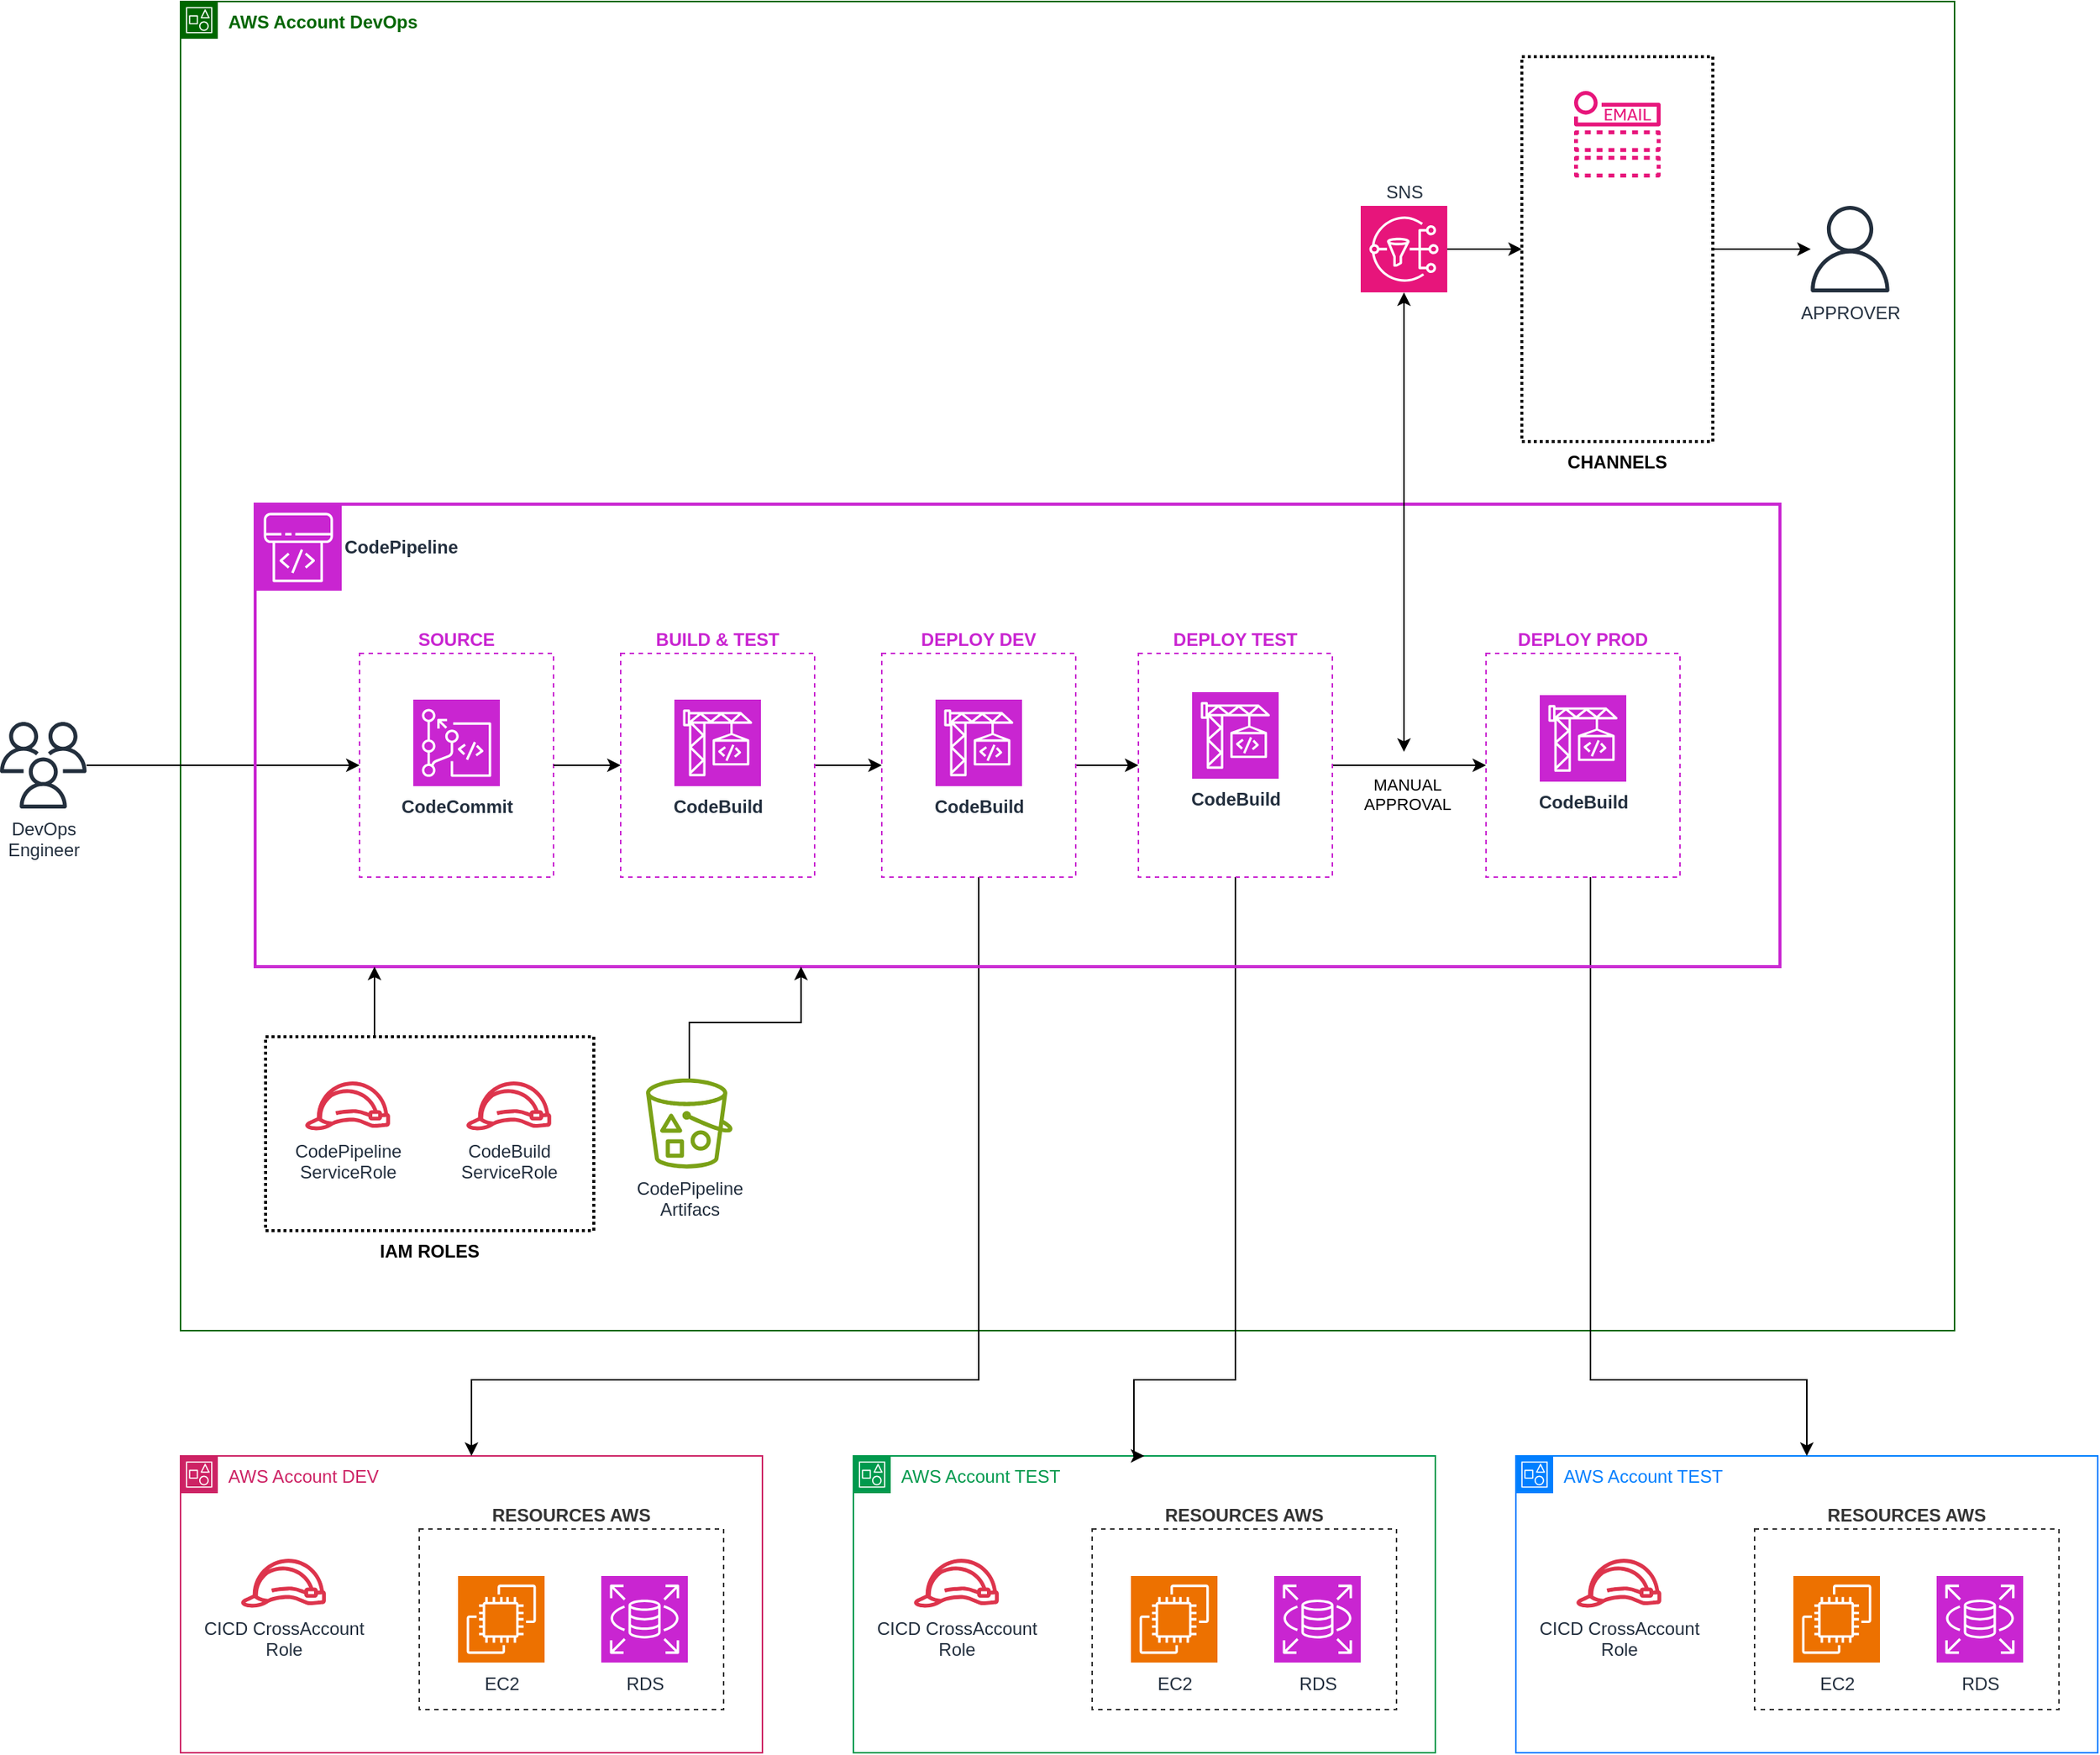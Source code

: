 <mxfile version="22.1.7" type="github">
  <diagram id="Ht1M8jgEwFfnCIfOTk4-" name="Page-1">
    <mxGraphModel dx="2385" dy="1413" grid="0" gridSize="10" guides="1" tooltips="1" connect="1" arrows="1" fold="1" page="1" pageScale="1" pageWidth="1169" pageHeight="827" math="0" shadow="0">
      <root>
        <mxCell id="0" />
        <mxCell id="1" parent="0" />
        <mxCell id="bBEaQ5eF0XYPvnPeb59N-3" value="&lt;font color=&quot;#006600&quot;&gt;AWS Account DevOps&lt;/font&gt;" style="points=[[0,0],[0.25,0],[0.5,0],[0.75,0],[1,0],[1,0.25],[1,0.5],[1,0.75],[1,1],[0.75,1],[0.5,1],[0.25,1],[0,1],[0,0.75],[0,0.5],[0,0.25]];outlineConnect=0;gradientColor=none;html=1;whiteSpace=wrap;fontSize=12;fontStyle=1;container=0;pointerEvents=0;collapsible=0;recursiveResize=0;shape=mxgraph.aws4.group;grIcon=mxgraph.aws4.group_account;strokeColor=#006600;fillColor=none;verticalAlign=top;align=left;spacingLeft=30;fontColor=#CD2264;dashed=0;" vertex="1" parent="1">
          <mxGeometry x="160" y="83" width="1189" height="891" as="geometry" />
        </mxCell>
        <mxCell id="bBEaQ5eF0XYPvnPeb59N-60" style="edgeStyle=orthogonalEdgeStyle;rounded=0;orthogonalLoop=1;jettySize=auto;html=1;entryX=0;entryY=0.5;entryDx=0;entryDy=0;" edge="1" parent="1" source="bBEaQ5eF0XYPvnPeb59N-4" target="bBEaQ5eF0XYPvnPeb59N-18">
          <mxGeometry relative="1" as="geometry" />
        </mxCell>
        <mxCell id="bBEaQ5eF0XYPvnPeb59N-4" value="DevOps&lt;br&gt;Engineer" style="sketch=0;outlineConnect=0;fontColor=#232F3E;gradientColor=none;fillColor=#232F3D;strokeColor=none;dashed=0;verticalLabelPosition=bottom;verticalAlign=top;align=center;html=1;fontSize=12;fontStyle=0;aspect=fixed;pointerEvents=1;shape=mxgraph.aws4.users;" vertex="1" parent="1">
          <mxGeometry x="39" y="566" width="58" height="58" as="geometry" />
        </mxCell>
        <mxCell id="bBEaQ5eF0XYPvnPeb59N-48" value="AWS Account TEST" style="points=[[0,0],[0.25,0],[0.5,0],[0.75,0],[1,0],[1,0.25],[1,0.5],[1,0.75],[1,1],[0.75,1],[0.5,1],[0.25,1],[0,1],[0,0.75],[0,0.5],[0,0.25]];outlineConnect=0;gradientColor=none;html=1;whiteSpace=wrap;fontSize=12;fontStyle=0;container=1;pointerEvents=0;collapsible=0;recursiveResize=0;shape=mxgraph.aws4.group;grIcon=mxgraph.aws4.group_account;strokeColor=#00994D;fillColor=none;verticalAlign=top;align=left;spacingLeft=30;fontColor=#00994D;dashed=0;" vertex="1" parent="1">
          <mxGeometry x="611" y="1058" width="390" height="199" as="geometry" />
        </mxCell>
        <mxCell id="bBEaQ5eF0XYPvnPeb59N-49" value="CICD CrossAccount&lt;br&gt;Role" style="sketch=0;outlineConnect=0;fontColor=#232F3E;gradientColor=none;fillColor=#DD344C;strokeColor=none;dashed=0;verticalLabelPosition=bottom;verticalAlign=top;align=center;html=1;fontSize=12;fontStyle=0;aspect=fixed;pointerEvents=1;shape=mxgraph.aws4.role;" vertex="1" parent="bBEaQ5eF0XYPvnPeb59N-48">
          <mxGeometry x="40" y="69" width="58" height="32.72" as="geometry" />
        </mxCell>
        <mxCell id="bBEaQ5eF0XYPvnPeb59N-50" value="" style="group" vertex="1" connectable="0" parent="bBEaQ5eF0XYPvnPeb59N-48">
          <mxGeometry x="160" y="49" width="204" height="121" as="geometry" />
        </mxCell>
        <mxCell id="bBEaQ5eF0XYPvnPeb59N-51" value="RESOURCES AWS" style="rounded=1;arcSize=0;dashed=1;fillColor=none;gradientColor=none;strokeWidth=1;strokeColor=#333333;labelPosition=center;verticalLabelPosition=top;align=center;verticalAlign=bottom;fontStyle=1;fontColor=#333333;" vertex="1" parent="bBEaQ5eF0XYPvnPeb59N-50">
          <mxGeometry width="204" height="121" as="geometry" />
        </mxCell>
        <mxCell id="bBEaQ5eF0XYPvnPeb59N-52" value="EC2" style="sketch=0;points=[[0,0,0],[0.25,0,0],[0.5,0,0],[0.75,0,0],[1,0,0],[0,1,0],[0.25,1,0],[0.5,1,0],[0.75,1,0],[1,1,0],[0,0.25,0],[0,0.5,0],[0,0.75,0],[1,0.25,0],[1,0.5,0],[1,0.75,0]];outlineConnect=0;fontColor=#232F3E;fillColor=#ED7100;strokeColor=#ffffff;dashed=0;verticalLabelPosition=bottom;verticalAlign=top;align=center;html=1;fontSize=12;fontStyle=0;aspect=fixed;shape=mxgraph.aws4.resourceIcon;resIcon=mxgraph.aws4.ec2;" vertex="1" parent="bBEaQ5eF0XYPvnPeb59N-50">
          <mxGeometry x="26" y="31.5" width="58" height="58" as="geometry" />
        </mxCell>
        <mxCell id="bBEaQ5eF0XYPvnPeb59N-53" value="RDS" style="sketch=0;points=[[0,0,0],[0.25,0,0],[0.5,0,0],[0.75,0,0],[1,0,0],[0,1,0],[0.25,1,0],[0.5,1,0],[0.75,1,0],[1,1,0],[0,0.25,0],[0,0.5,0],[0,0.75,0],[1,0.25,0],[1,0.5,0],[1,0.75,0]];outlineConnect=0;fontColor=#232F3E;fillColor=#C925D1;strokeColor=#ffffff;dashed=0;verticalLabelPosition=bottom;verticalAlign=top;align=center;html=1;fontSize=12;fontStyle=0;aspect=fixed;shape=mxgraph.aws4.resourceIcon;resIcon=mxgraph.aws4.rds;" vertex="1" parent="bBEaQ5eF0XYPvnPeb59N-50">
          <mxGeometry x="122" y="31.5" width="58" height="58" as="geometry" />
        </mxCell>
        <mxCell id="bBEaQ5eF0XYPvnPeb59N-54" value="AWS Account TEST" style="points=[[0,0],[0.25,0],[0.5,0],[0.75,0],[1,0],[1,0.25],[1,0.5],[1,0.75],[1,1],[0.75,1],[0.5,1],[0.25,1],[0,1],[0,0.75],[0,0.5],[0,0.25]];outlineConnect=0;gradientColor=none;html=1;whiteSpace=wrap;fontSize=12;fontStyle=0;container=1;pointerEvents=0;collapsible=0;recursiveResize=0;shape=mxgraph.aws4.group;grIcon=mxgraph.aws4.group_account;strokeColor=#007FFF;fillColor=none;verticalAlign=top;align=left;spacingLeft=30;fontColor=#007FFF;dashed=0;" vertex="1" parent="1">
          <mxGeometry x="1055" y="1058" width="390" height="199" as="geometry" />
        </mxCell>
        <mxCell id="bBEaQ5eF0XYPvnPeb59N-55" value="CICD CrossAccount&lt;br&gt;Role" style="sketch=0;outlineConnect=0;fontColor=#232F3E;gradientColor=none;fillColor=#DD344C;strokeColor=none;dashed=0;verticalLabelPosition=bottom;verticalAlign=top;align=center;html=1;fontSize=12;fontStyle=0;aspect=fixed;pointerEvents=1;shape=mxgraph.aws4.role;" vertex="1" parent="bBEaQ5eF0XYPvnPeb59N-54">
          <mxGeometry x="40" y="69" width="58" height="32.72" as="geometry" />
        </mxCell>
        <mxCell id="bBEaQ5eF0XYPvnPeb59N-56" value="" style="group" vertex="1" connectable="0" parent="bBEaQ5eF0XYPvnPeb59N-54">
          <mxGeometry x="160" y="49" width="204" height="121" as="geometry" />
        </mxCell>
        <mxCell id="bBEaQ5eF0XYPvnPeb59N-57" value="RESOURCES AWS" style="rounded=1;arcSize=0;dashed=1;fillColor=none;gradientColor=none;strokeWidth=1;strokeColor=#333333;labelPosition=center;verticalLabelPosition=top;align=center;verticalAlign=bottom;fontStyle=1;fontColor=#333333;" vertex="1" parent="bBEaQ5eF0XYPvnPeb59N-56">
          <mxGeometry width="204" height="121" as="geometry" />
        </mxCell>
        <mxCell id="bBEaQ5eF0XYPvnPeb59N-58" value="EC2" style="sketch=0;points=[[0,0,0],[0.25,0,0],[0.5,0,0],[0.75,0,0],[1,0,0],[0,1,0],[0.25,1,0],[0.5,1,0],[0.75,1,0],[1,1,0],[0,0.25,0],[0,0.5,0],[0,0.75,0],[1,0.25,0],[1,0.5,0],[1,0.75,0]];outlineConnect=0;fontColor=#232F3E;fillColor=#ED7100;strokeColor=#ffffff;dashed=0;verticalLabelPosition=bottom;verticalAlign=top;align=center;html=1;fontSize=12;fontStyle=0;aspect=fixed;shape=mxgraph.aws4.resourceIcon;resIcon=mxgraph.aws4.ec2;" vertex="1" parent="bBEaQ5eF0XYPvnPeb59N-56">
          <mxGeometry x="26" y="31.5" width="58" height="58" as="geometry" />
        </mxCell>
        <mxCell id="bBEaQ5eF0XYPvnPeb59N-59" value="RDS" style="sketch=0;points=[[0,0,0],[0.25,0,0],[0.5,0,0],[0.75,0,0],[1,0,0],[0,1,0],[0.25,1,0],[0.5,1,0],[0.75,1,0],[1,1,0],[0,0.25,0],[0,0.5,0],[0,0.75,0],[1,0.25,0],[1,0.5,0],[1,0.75,0]];outlineConnect=0;fontColor=#232F3E;fillColor=#C925D1;strokeColor=#ffffff;dashed=0;verticalLabelPosition=bottom;verticalAlign=top;align=center;html=1;fontSize=12;fontStyle=0;aspect=fixed;shape=mxgraph.aws4.resourceIcon;resIcon=mxgraph.aws4.rds;" vertex="1" parent="bBEaQ5eF0XYPvnPeb59N-56">
          <mxGeometry x="122" y="31.5" width="58" height="58" as="geometry" />
        </mxCell>
        <mxCell id="bBEaQ5eF0XYPvnPeb59N-34" value="AWS Account DEV" style="points=[[0,0],[0.25,0],[0.5,0],[0.75,0],[1,0],[1,0.25],[1,0.5],[1,0.75],[1,1],[0.75,1],[0.5,1],[0.25,1],[0,1],[0,0.75],[0,0.5],[0,0.25]];outlineConnect=0;gradientColor=none;html=1;whiteSpace=wrap;fontSize=12;fontStyle=0;container=1;pointerEvents=0;collapsible=0;recursiveResize=0;shape=mxgraph.aws4.group;grIcon=mxgraph.aws4.group_account;strokeColor=#CD2264;fillColor=none;verticalAlign=top;align=left;spacingLeft=30;fontColor=#CD2264;dashed=0;" vertex="1" parent="1">
          <mxGeometry x="160" y="1058" width="390" height="199" as="geometry" />
        </mxCell>
        <mxCell id="bBEaQ5eF0XYPvnPeb59N-36" value="CICD CrossAccount&lt;br&gt;Role" style="sketch=0;outlineConnect=0;fontColor=#232F3E;gradientColor=none;fillColor=#DD344C;strokeColor=none;dashed=0;verticalLabelPosition=bottom;verticalAlign=top;align=center;html=1;fontSize=12;fontStyle=0;aspect=fixed;pointerEvents=1;shape=mxgraph.aws4.role;" vertex="1" parent="bBEaQ5eF0XYPvnPeb59N-34">
          <mxGeometry x="40" y="69" width="58" height="32.72" as="geometry" />
        </mxCell>
        <mxCell id="bBEaQ5eF0XYPvnPeb59N-40" value="" style="group" vertex="1" connectable="0" parent="bBEaQ5eF0XYPvnPeb59N-34">
          <mxGeometry x="160" y="49" width="204" height="121" as="geometry" />
        </mxCell>
        <mxCell id="bBEaQ5eF0XYPvnPeb59N-39" value="RESOURCES AWS" style="rounded=1;arcSize=0;dashed=1;fillColor=none;gradientColor=none;strokeWidth=1;strokeColor=#333333;labelPosition=center;verticalLabelPosition=top;align=center;verticalAlign=bottom;fontStyle=1;fontColor=#333333;" vertex="1" parent="bBEaQ5eF0XYPvnPeb59N-40">
          <mxGeometry width="204" height="121" as="geometry" />
        </mxCell>
        <mxCell id="bBEaQ5eF0XYPvnPeb59N-37" value="EC2" style="sketch=0;points=[[0,0,0],[0.25,0,0],[0.5,0,0],[0.75,0,0],[1,0,0],[0,1,0],[0.25,1,0],[0.5,1,0],[0.75,1,0],[1,1,0],[0,0.25,0],[0,0.5,0],[0,0.75,0],[1,0.25,0],[1,0.5,0],[1,0.75,0]];outlineConnect=0;fontColor=#232F3E;fillColor=#ED7100;strokeColor=#ffffff;dashed=0;verticalLabelPosition=bottom;verticalAlign=top;align=center;html=1;fontSize=12;fontStyle=0;aspect=fixed;shape=mxgraph.aws4.resourceIcon;resIcon=mxgraph.aws4.ec2;" vertex="1" parent="bBEaQ5eF0XYPvnPeb59N-40">
          <mxGeometry x="26" y="31.5" width="58" height="58" as="geometry" />
        </mxCell>
        <mxCell id="bBEaQ5eF0XYPvnPeb59N-38" value="RDS" style="sketch=0;points=[[0,0,0],[0.25,0,0],[0.5,0,0],[0.75,0,0],[1,0,0],[0,1,0],[0.25,1,0],[0.5,1,0],[0.75,1,0],[1,1,0],[0,0.25,0],[0,0.5,0],[0,0.75,0],[1,0.25,0],[1,0.5,0],[1,0.75,0]];outlineConnect=0;fontColor=#232F3E;fillColor=#C925D1;strokeColor=#ffffff;dashed=0;verticalLabelPosition=bottom;verticalAlign=top;align=center;html=1;fontSize=12;fontStyle=0;aspect=fixed;shape=mxgraph.aws4.resourceIcon;resIcon=mxgraph.aws4.rds;" vertex="1" parent="bBEaQ5eF0XYPvnPeb59N-40">
          <mxGeometry x="122" y="31.5" width="58" height="58" as="geometry" />
        </mxCell>
        <mxCell id="bBEaQ5eF0XYPvnPeb59N-62" style="edgeStyle=orthogonalEdgeStyle;rounded=0;orthogonalLoop=1;jettySize=auto;html=1;exitX=0.5;exitY=1;exitDx=0;exitDy=0;" edge="1" parent="1" source="bBEaQ5eF0XYPvnPeb59N-24" target="bBEaQ5eF0XYPvnPeb59N-34">
          <mxGeometry relative="1" as="geometry">
            <Array as="points">
              <mxPoint x="695" y="1007" />
              <mxPoint x="355" y="1007" />
            </Array>
          </mxGeometry>
        </mxCell>
        <mxCell id="bBEaQ5eF0XYPvnPeb59N-72" style="edgeStyle=orthogonalEdgeStyle;rounded=0;orthogonalLoop=1;jettySize=auto;html=1;entryX=0.5;entryY=0;entryDx=0;entryDy=0;" edge="1" parent="1" source="bBEaQ5eF0XYPvnPeb59N-63" target="bBEaQ5eF0XYPvnPeb59N-48">
          <mxGeometry relative="1" as="geometry">
            <Array as="points">
              <mxPoint x="867" y="1007" />
              <mxPoint x="799" y="1007" />
            </Array>
          </mxGeometry>
        </mxCell>
        <mxCell id="bBEaQ5eF0XYPvnPeb59N-73" style="edgeStyle=orthogonalEdgeStyle;rounded=0;orthogonalLoop=1;jettySize=auto;html=1;" edge="1" parent="1" source="bBEaQ5eF0XYPvnPeb59N-69" target="bBEaQ5eF0XYPvnPeb59N-54">
          <mxGeometry relative="1" as="geometry">
            <Array as="points">
              <mxPoint x="1105" y="1007" />
              <mxPoint x="1250" y="1007" />
            </Array>
          </mxGeometry>
        </mxCell>
        <mxCell id="bBEaQ5eF0XYPvnPeb59N-15" value="" style="rounded=1;arcSize=0;fillColor=none;gradientColor=none;strokeWidth=2;strokeColor=#C925D1;" vertex="1" parent="1">
          <mxGeometry x="210" y="420" width="1022" height="310" as="geometry" />
        </mxCell>
        <mxCell id="bBEaQ5eF0XYPvnPeb59N-22" value="CodePipeline" style="sketch=0;points=[[0,0,0],[0.25,0,0],[0.5,0,0],[0.75,0,0],[1,0,0],[0,1,0],[0.25,1,0],[0.5,1,0],[0.75,1,0],[1,1,0],[0,0.25,0],[0,0.5,0],[0,0.75,0],[1,0.25,0],[1,0.5,0],[1,0.75,0]];outlineConnect=0;fontColor=#232F3E;fillColor=#C925D1;strokeColor=#ffffff;dashed=0;verticalLabelPosition=middle;verticalAlign=middle;align=left;html=1;fontSize=12;fontStyle=1;aspect=fixed;shape=mxgraph.aws4.resourceIcon;resIcon=mxgraph.aws4.codepipeline;labelPosition=right;" vertex="1" parent="1">
          <mxGeometry x="210" y="420" width="58" height="58" as="geometry" />
        </mxCell>
        <mxCell id="bBEaQ5eF0XYPvnPeb59N-42" value="" style="group" vertex="1" connectable="0" parent="1">
          <mxGeometry x="280" y="520" width="130" height="150" as="geometry" />
        </mxCell>
        <mxCell id="bBEaQ5eF0XYPvnPeb59N-18" value="SOURCE" style="rounded=1;arcSize=0;dashed=1;fillColor=none;gradientColor=none;strokeWidth=1;strokeColor=#C925D1;labelPosition=center;verticalLabelPosition=top;align=center;verticalAlign=bottom;fontStyle=1;fontColor=#C925D1;" vertex="1" parent="bBEaQ5eF0XYPvnPeb59N-42">
          <mxGeometry width="130" height="150" as="geometry" />
        </mxCell>
        <mxCell id="bBEaQ5eF0XYPvnPeb59N-9" value="CodeCommit" style="sketch=0;points=[[0,0,0],[0.25,0,0],[0.5,0,0],[0.75,0,0],[1,0,0],[0,1,0],[0.25,1,0],[0.5,1,0],[0.75,1,0],[1,1,0],[0,0.25,0],[0,0.5,0],[0,0.75,0],[1,0.25,0],[1,0.5,0],[1,0.75,0]];outlineConnect=0;fontColor=#232F3E;fillColor=#C925D1;strokeColor=#ffffff;dashed=0;verticalLabelPosition=bottom;verticalAlign=top;align=center;html=1;fontSize=12;fontStyle=1;aspect=fixed;shape=mxgraph.aws4.resourceIcon;resIcon=mxgraph.aws4.codecommit;" vertex="1" parent="bBEaQ5eF0XYPvnPeb59N-42">
          <mxGeometry x="36" y="31" width="58" height="58" as="geometry" />
        </mxCell>
        <mxCell id="bBEaQ5eF0XYPvnPeb59N-20" style="edgeStyle=orthogonalEdgeStyle;rounded=0;orthogonalLoop=1;jettySize=auto;html=1;exitX=0.5;exitY=1;exitDx=0;exitDy=0;" edge="1" parent="bBEaQ5eF0XYPvnPeb59N-42" source="bBEaQ5eF0XYPvnPeb59N-18" target="bBEaQ5eF0XYPvnPeb59N-18">
          <mxGeometry relative="1" as="geometry" />
        </mxCell>
        <mxCell id="bBEaQ5eF0XYPvnPeb59N-44" style="edgeStyle=orthogonalEdgeStyle;rounded=0;orthogonalLoop=1;jettySize=auto;html=1;exitX=1;exitY=0.5;exitDx=0;exitDy=0;entryX=0;entryY=0.5;entryDx=0;entryDy=0;" edge="1" parent="1" source="bBEaQ5eF0XYPvnPeb59N-21" target="bBEaQ5eF0XYPvnPeb59N-24">
          <mxGeometry relative="1" as="geometry" />
        </mxCell>
        <mxCell id="bBEaQ5eF0XYPvnPeb59N-21" value="BUILD &amp; TEST" style="rounded=1;arcSize=0;dashed=1;fillColor=none;gradientColor=none;strokeWidth=1;strokeColor=#C925D1;labelPosition=center;verticalLabelPosition=top;align=center;verticalAlign=bottom;fontStyle=1;fontColor=#C925D1;" vertex="1" parent="1">
          <mxGeometry x="455" y="520" width="130" height="150" as="geometry" />
        </mxCell>
        <mxCell id="bBEaQ5eF0XYPvnPeb59N-8" value="CodeBuild" style="sketch=0;points=[[0,0,0],[0.25,0,0],[0.5,0,0],[0.75,0,0],[1,0,0],[0,1,0],[0.25,1,0],[0.5,1,0],[0.75,1,0],[1,1,0],[0,0.25,0],[0,0.5,0],[0,0.75,0],[1,0.25,0],[1,0.5,0],[1,0.75,0]];outlineConnect=0;fontColor=#232F3E;fillColor=#C925D1;strokeColor=#ffffff;dashed=0;verticalLabelPosition=bottom;verticalAlign=top;align=center;html=1;fontSize=12;fontStyle=1;aspect=fixed;shape=mxgraph.aws4.resourceIcon;resIcon=mxgraph.aws4.codebuild;" vertex="1" parent="1">
          <mxGeometry x="491" y="551" width="58" height="58" as="geometry" />
        </mxCell>
        <mxCell id="bBEaQ5eF0XYPvnPeb59N-43" style="edgeStyle=orthogonalEdgeStyle;rounded=0;orthogonalLoop=1;jettySize=auto;html=1;exitX=1;exitY=0.5;exitDx=0;exitDy=0;entryX=0;entryY=0.5;entryDx=0;entryDy=0;" edge="1" parent="1" source="bBEaQ5eF0XYPvnPeb59N-18" target="bBEaQ5eF0XYPvnPeb59N-21">
          <mxGeometry relative="1" as="geometry" />
        </mxCell>
        <mxCell id="bBEaQ5eF0XYPvnPeb59N-65" style="edgeStyle=orthogonalEdgeStyle;rounded=0;orthogonalLoop=1;jettySize=auto;html=1;entryX=0;entryY=0.5;entryDx=0;entryDy=0;" edge="1" parent="1" source="bBEaQ5eF0XYPvnPeb59N-24" target="bBEaQ5eF0XYPvnPeb59N-63">
          <mxGeometry relative="1" as="geometry" />
        </mxCell>
        <mxCell id="bBEaQ5eF0XYPvnPeb59N-24" value="DEPLOY DEV" style="rounded=1;arcSize=0;dashed=1;fillColor=none;gradientColor=none;strokeWidth=1;strokeColor=#C925D1;labelPosition=center;verticalLabelPosition=top;align=center;verticalAlign=bottom;fontStyle=1;fontColor=#C925D1;" vertex="1" parent="1">
          <mxGeometry x="630" y="520" width="130" height="150" as="geometry" />
        </mxCell>
        <mxCell id="bBEaQ5eF0XYPvnPeb59N-25" value="CodeBuild" style="sketch=0;points=[[0,0,0],[0.25,0,0],[0.5,0,0],[0.75,0,0],[1,0,0],[0,1,0],[0.25,1,0],[0.5,1,0],[0.75,1,0],[1,1,0],[0,0.25,0],[0,0.5,0],[0,0.75,0],[1,0.25,0],[1,0.5,0],[1,0.75,0]];outlineConnect=0;fontColor=#232F3E;fillColor=#C925D1;strokeColor=#ffffff;dashed=0;verticalLabelPosition=bottom;verticalAlign=top;align=center;html=1;fontSize=12;fontStyle=1;aspect=fixed;shape=mxgraph.aws4.resourceIcon;resIcon=mxgraph.aws4.codebuild;" vertex="1" parent="1">
          <mxGeometry x="666" y="551" width="58" height="58" as="geometry" />
        </mxCell>
        <mxCell id="bBEaQ5eF0XYPvnPeb59N-46" style="edgeStyle=orthogonalEdgeStyle;rounded=0;orthogonalLoop=1;jettySize=auto;html=1;" edge="1" parent="1" source="bBEaQ5eF0XYPvnPeb59N-27" target="bBEaQ5eF0XYPvnPeb59N-15">
          <mxGeometry relative="1" as="geometry">
            <Array as="points">
              <mxPoint x="290" y="767" />
              <mxPoint x="290" y="767" />
            </Array>
          </mxGeometry>
        </mxCell>
        <mxCell id="bBEaQ5eF0XYPvnPeb59N-6" value="CodePipeline&lt;br&gt;Artifacs" style="sketch=0;outlineConnect=0;fontColor=#232F3E;gradientColor=none;fillColor=#7AA116;strokeColor=none;dashed=0;verticalLabelPosition=bottom;verticalAlign=top;align=center;html=1;fontSize=12;fontStyle=0;aspect=fixed;pointerEvents=1;shape=mxgraph.aws4.bucket_with_objects;" vertex="1" parent="1">
          <mxGeometry x="472" y="805" width="58" height="60.32" as="geometry" />
        </mxCell>
        <mxCell id="bBEaQ5eF0XYPvnPeb59N-47" style="edgeStyle=orthogonalEdgeStyle;rounded=0;orthogonalLoop=1;jettySize=auto;html=1;entryX=0.358;entryY=1;entryDx=0;entryDy=0;entryPerimeter=0;" edge="1" parent="1" source="bBEaQ5eF0XYPvnPeb59N-6" target="bBEaQ5eF0XYPvnPeb59N-15">
          <mxGeometry relative="1" as="geometry" />
        </mxCell>
        <mxCell id="bBEaQ5eF0XYPvnPeb59N-61" value="" style="group" vertex="1" connectable="0" parent="1">
          <mxGeometry x="217" y="777" width="220" height="130" as="geometry" />
        </mxCell>
        <mxCell id="bBEaQ5eF0XYPvnPeb59N-27" value="IAM ROLES" style="rounded=1;arcSize=0;dashed=1;fillColor=none;gradientColor=none;dashPattern=1 1;strokeWidth=2;labelPosition=center;verticalLabelPosition=bottom;align=center;verticalAlign=top;fontStyle=1" vertex="1" parent="bBEaQ5eF0XYPvnPeb59N-61">
          <mxGeometry width="220" height="130" as="geometry" />
        </mxCell>
        <mxCell id="bBEaQ5eF0XYPvnPeb59N-12" value="CodePipeline&lt;br&gt;ServiceRole" style="sketch=0;outlineConnect=0;fontColor=#232F3E;gradientColor=none;fillColor=#DD344C;strokeColor=none;dashed=0;verticalLabelPosition=bottom;verticalAlign=top;align=center;html=1;fontSize=12;fontStyle=0;aspect=fixed;pointerEvents=1;shape=mxgraph.aws4.role;" vertex="1" parent="bBEaQ5eF0XYPvnPeb59N-61">
          <mxGeometry x="26" y="30" width="58" height="32.72" as="geometry" />
        </mxCell>
        <mxCell id="bBEaQ5eF0XYPvnPeb59N-13" value="CodeBuild&lt;br&gt;ServiceRole" style="sketch=0;outlineConnect=0;fontColor=#232F3E;gradientColor=none;fillColor=#DD344C;strokeColor=none;dashed=0;verticalLabelPosition=bottom;verticalAlign=top;align=center;html=1;fontSize=12;fontStyle=0;aspect=fixed;pointerEvents=1;shape=mxgraph.aws4.role;" vertex="1" parent="bBEaQ5eF0XYPvnPeb59N-61">
          <mxGeometry x="134" y="30" width="58" height="32.72" as="geometry" />
        </mxCell>
        <mxCell id="bBEaQ5eF0XYPvnPeb59N-71" style="edgeStyle=orthogonalEdgeStyle;rounded=0;orthogonalLoop=1;jettySize=auto;html=1;exitX=1;exitY=0.5;exitDx=0;exitDy=0;entryX=0;entryY=0.5;entryDx=0;entryDy=0;" edge="1" parent="1" source="bBEaQ5eF0XYPvnPeb59N-63" target="bBEaQ5eF0XYPvnPeb59N-69">
          <mxGeometry relative="1" as="geometry" />
        </mxCell>
        <mxCell id="bBEaQ5eF0XYPvnPeb59N-75" value="MANUAL&lt;br&gt;APPROVAL" style="edgeLabel;html=1;align=center;verticalAlign=top;resizable=0;points=[];labelPosition=center;verticalLabelPosition=bottom;" vertex="1" connectable="0" parent="bBEaQ5eF0XYPvnPeb59N-71">
          <mxGeometry x="-0.204" y="1" relative="1" as="geometry">
            <mxPoint x="9" y="1" as="offset" />
          </mxGeometry>
        </mxCell>
        <mxCell id="bBEaQ5eF0XYPvnPeb59N-63" value="DEPLOY TEST" style="rounded=1;arcSize=0;dashed=1;fillColor=none;gradientColor=none;strokeWidth=1;strokeColor=#C925D1;labelPosition=center;verticalLabelPosition=top;align=center;verticalAlign=bottom;fontStyle=1;fontColor=#C925D1;" vertex="1" parent="1">
          <mxGeometry x="802" y="520" width="130" height="150" as="geometry" />
        </mxCell>
        <mxCell id="bBEaQ5eF0XYPvnPeb59N-64" value="CodeBuild" style="sketch=0;points=[[0,0,0],[0.25,0,0],[0.5,0,0],[0.75,0,0],[1,0,0],[0,1,0],[0.25,1,0],[0.5,1,0],[0.75,1,0],[1,1,0],[0,0.25,0],[0,0.5,0],[0,0.75,0],[1,0.25,0],[1,0.5,0],[1,0.75,0]];outlineConnect=0;fontColor=#232F3E;fillColor=#C925D1;strokeColor=#ffffff;dashed=0;verticalLabelPosition=bottom;verticalAlign=top;align=center;html=1;fontSize=12;fontStyle=1;aspect=fixed;shape=mxgraph.aws4.resourceIcon;resIcon=mxgraph.aws4.codebuild;" vertex="1" parent="1">
          <mxGeometry x="838" y="546" width="58" height="58" as="geometry" />
        </mxCell>
        <mxCell id="bBEaQ5eF0XYPvnPeb59N-74" value="" style="group" vertex="1" connectable="0" parent="1">
          <mxGeometry x="1035" y="520" width="130" height="150" as="geometry" />
        </mxCell>
        <mxCell id="bBEaQ5eF0XYPvnPeb59N-69" value="DEPLOY PROD" style="rounded=1;arcSize=0;dashed=1;fillColor=none;gradientColor=none;strokeWidth=1;strokeColor=#C925D1;labelPosition=center;verticalLabelPosition=top;align=center;verticalAlign=bottom;fontStyle=1;fontColor=#C925D1;" vertex="1" parent="bBEaQ5eF0XYPvnPeb59N-74">
          <mxGeometry width="130" height="150" as="geometry" />
        </mxCell>
        <mxCell id="bBEaQ5eF0XYPvnPeb59N-68" value="CodeBuild" style="sketch=0;points=[[0,0,0],[0.25,0,0],[0.5,0,0],[0.75,0,0],[1,0,0],[0,1,0],[0.25,1,0],[0.5,1,0],[0.75,1,0],[1,1,0],[0,0.25,0],[0,0.5,0],[0,0.75,0],[1,0.25,0],[1,0.5,0],[1,0.75,0]];outlineConnect=0;fontColor=#232F3E;fillColor=#C925D1;strokeColor=#ffffff;dashed=0;verticalLabelPosition=bottom;verticalAlign=top;align=center;html=1;fontSize=12;fontStyle=1;aspect=fixed;shape=mxgraph.aws4.resourceIcon;resIcon=mxgraph.aws4.codebuild;" vertex="1" parent="bBEaQ5eF0XYPvnPeb59N-74">
          <mxGeometry x="36" y="28" width="58" height="58" as="geometry" />
        </mxCell>
        <mxCell id="bBEaQ5eF0XYPvnPeb59N-88" style="edgeStyle=orthogonalEdgeStyle;rounded=0;orthogonalLoop=1;jettySize=auto;html=1;" edge="1" parent="1" source="bBEaQ5eF0XYPvnPeb59N-76" target="bBEaQ5eF0XYPvnPeb59N-84">
          <mxGeometry relative="1" as="geometry" />
        </mxCell>
        <mxCell id="bBEaQ5eF0XYPvnPeb59N-90" style="edgeStyle=orthogonalEdgeStyle;rounded=0;orthogonalLoop=1;jettySize=auto;html=1;startArrow=classic;startFill=1;" edge="1" parent="1" source="bBEaQ5eF0XYPvnPeb59N-76">
          <mxGeometry relative="1" as="geometry">
            <mxPoint x="980" y="586" as="targetPoint" />
          </mxGeometry>
        </mxCell>
        <mxCell id="bBEaQ5eF0XYPvnPeb59N-76" value="SNS" style="sketch=0;points=[[0,0,0],[0.25,0,0],[0.5,0,0],[0.75,0,0],[1,0,0],[0,1,0],[0.25,1,0],[0.5,1,0],[0.75,1,0],[1,1,0],[0,0.25,0],[0,0.5,0],[0,0.75,0],[1,0.25,0],[1,0.5,0],[1,0.75,0]];outlineConnect=0;fontColor=#232F3E;fillColor=#E7157B;strokeColor=#ffffff;dashed=0;verticalLabelPosition=top;verticalAlign=bottom;align=center;html=1;fontSize=12;fontStyle=0;aspect=fixed;shape=mxgraph.aws4.resourceIcon;resIcon=mxgraph.aws4.sns;labelPosition=center;" vertex="1" parent="1">
          <mxGeometry x="951" y="220" width="58" height="58" as="geometry" />
        </mxCell>
        <mxCell id="bBEaQ5eF0XYPvnPeb59N-79" value="APPROVER" style="sketch=0;outlineConnect=0;fontColor=#232F3E;gradientColor=none;fillColor=#232F3D;strokeColor=none;dashed=0;verticalLabelPosition=bottom;verticalAlign=top;align=center;html=1;fontSize=12;fontStyle=0;aspect=fixed;pointerEvents=1;shape=mxgraph.aws4.user;" vertex="1" parent="1">
          <mxGeometry x="1250" y="220" width="58" height="58" as="geometry" />
        </mxCell>
        <mxCell id="bBEaQ5eF0XYPvnPeb59N-87" value="" style="group" vertex="1" connectable="0" parent="1">
          <mxGeometry x="1059" y="120" width="128" height="258" as="geometry" />
        </mxCell>
        <mxCell id="bBEaQ5eF0XYPvnPeb59N-77" value="" style="sketch=0;outlineConnect=0;fontColor=#232F3E;gradientColor=none;fillColor=#E7157B;strokeColor=none;dashed=0;verticalLabelPosition=bottom;verticalAlign=top;align=center;html=1;fontSize=12;fontStyle=0;aspect=fixed;pointerEvents=1;shape=mxgraph.aws4.email_notification;" vertex="1" parent="bBEaQ5eF0XYPvnPeb59N-87">
          <mxGeometry x="35" y="23" width="58" height="58" as="geometry" />
        </mxCell>
        <mxCell id="bBEaQ5eF0XYPvnPeb59N-80" value="" style="shape=image;html=1;verticalAlign=top;verticalLabelPosition=bottom;labelBackgroundColor=#ffffff;imageAspect=0;aspect=fixed;image=https://cdn2.iconfinder.com/data/icons/social-media-2285/512/1_Slack_colored_svg-128.png" vertex="1" parent="bBEaQ5eF0XYPvnPeb59N-87">
          <mxGeometry x="35" y="181" width="58" height="58" as="geometry" />
        </mxCell>
        <mxCell id="bBEaQ5eF0XYPvnPeb59N-81" value="" style="shape=image;verticalLabelPosition=bottom;labelBackgroundColor=default;verticalAlign=top;aspect=fixed;imageAspect=0;image=https://upload.wikimedia.org/wikipedia/commons/thumb/c/c9/Microsoft_Office_Teams_%282018%E2%80%93present%29.svg/826px-Microsoft_Office_Teams_%282018%E2%80%93present%29.svg.png;" vertex="1" parent="bBEaQ5eF0XYPvnPeb59N-87">
          <mxGeometry x="35" y="101" width="58" height="53.93" as="geometry" />
        </mxCell>
        <mxCell id="bBEaQ5eF0XYPvnPeb59N-84" value="CHANNELS" style="rounded=1;arcSize=0;dashed=1;fillColor=none;gradientColor=none;dashPattern=1 1;strokeWidth=2;labelPosition=center;verticalLabelPosition=bottom;align=center;verticalAlign=top;fontStyle=1" vertex="1" parent="bBEaQ5eF0XYPvnPeb59N-87">
          <mxGeometry width="128" height="258" as="geometry" />
        </mxCell>
        <mxCell id="bBEaQ5eF0XYPvnPeb59N-89" style="edgeStyle=orthogonalEdgeStyle;rounded=0;orthogonalLoop=1;jettySize=auto;html=1;" edge="1" parent="1" source="bBEaQ5eF0XYPvnPeb59N-84" target="bBEaQ5eF0XYPvnPeb59N-79">
          <mxGeometry relative="1" as="geometry" />
        </mxCell>
      </root>
    </mxGraphModel>
  </diagram>
</mxfile>
